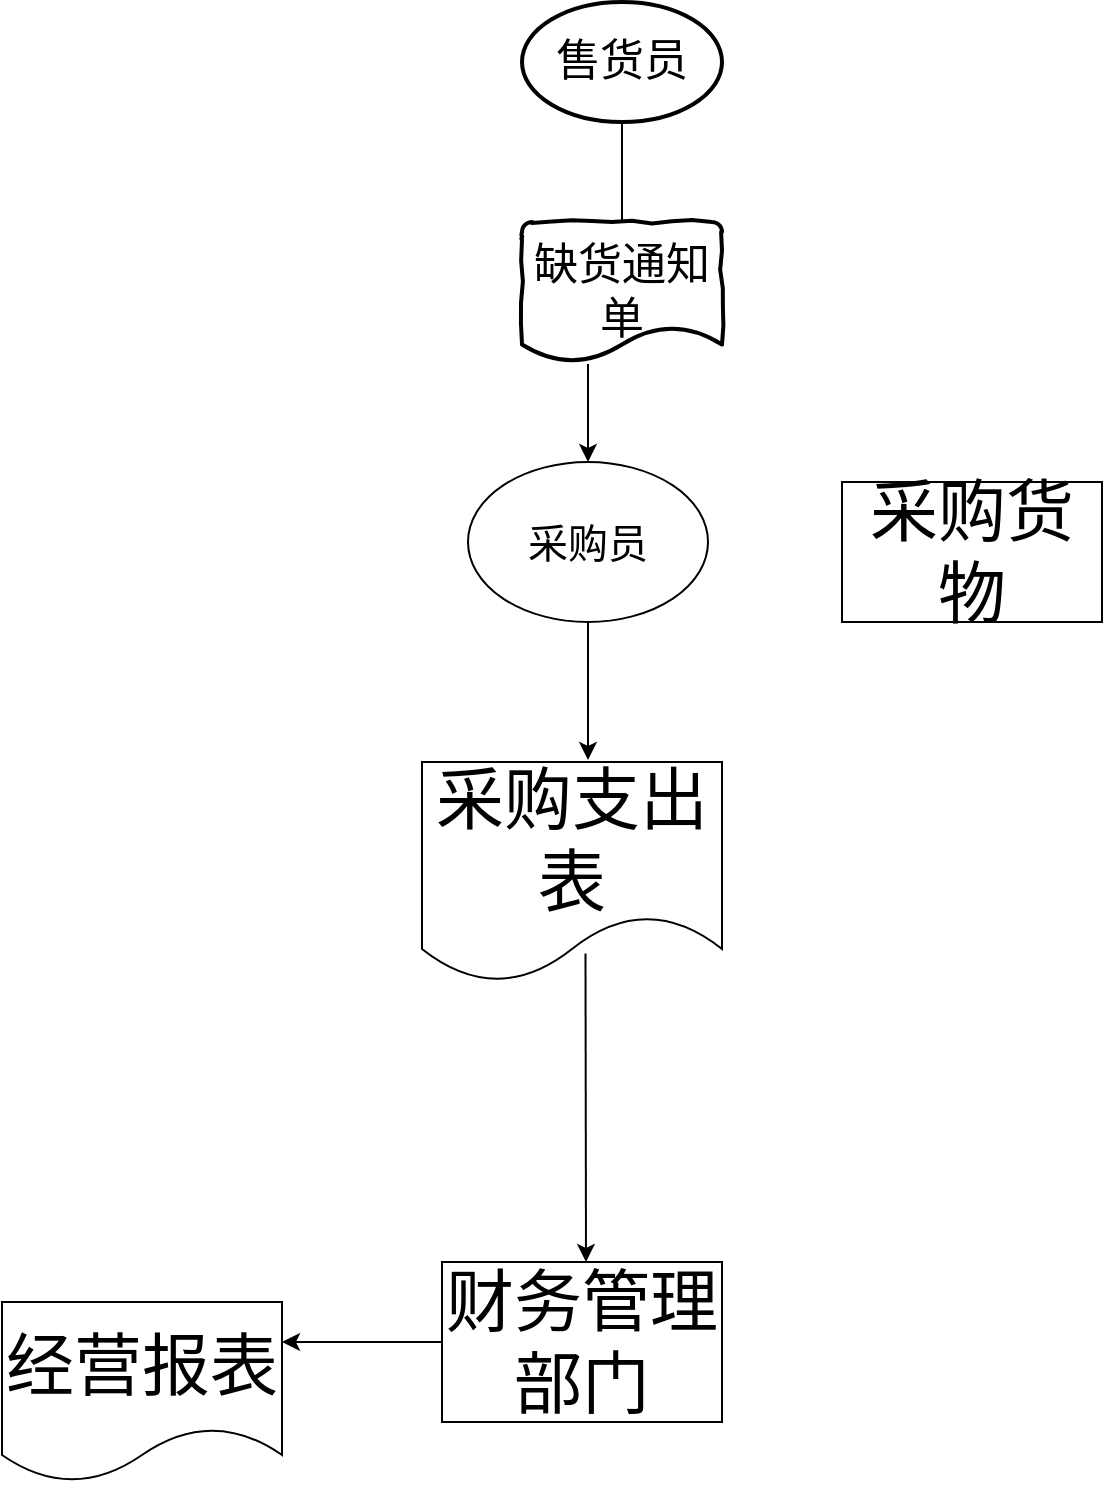 <mxfile version="13.1.14" type="github">
  <diagram id="dgweOMb2OnRxRg8GbKKn" name="Page-1">
    <mxGraphModel dx="1102" dy="614" grid="1" gridSize="10" guides="1" tooltips="1" connect="1" arrows="1" fold="1" page="1" pageScale="1" pageWidth="827" pageHeight="1169" math="0" shadow="0">
      <root>
        <mxCell id="0" />
        <mxCell id="1" parent="0" />
        <mxCell id="ukpTNPEMyfDQ02wlShxR-32" value="售货员" style="strokeWidth=2;html=1;shape=mxgraph.flowchart.start_1;whiteSpace=wrap;fontSize=22;align=center;" parent="1" vertex="1">
          <mxGeometry x="290" y="80" width="100" height="60" as="geometry" />
        </mxCell>
        <mxCell id="ukpTNPEMyfDQ02wlShxR-35" value="" style="endArrow=none;html=1;fontSize=22;" parent="1" edge="1">
          <mxGeometry width="50" height="50" relative="1" as="geometry">
            <mxPoint x="340" y="190" as="sourcePoint" />
            <mxPoint x="340" y="140" as="targetPoint" />
            <Array as="points" />
          </mxGeometry>
        </mxCell>
        <mxCell id="ukpTNPEMyfDQ02wlShxR-36" value="缺货通知单" style="strokeWidth=2;html=1;shape=mxgraph.flowchart.document2;whiteSpace=wrap;size=0.25;comic=1;fontSize=22;align=center;shadow=0;" parent="1" vertex="1">
          <mxGeometry x="290" y="190" width="100" height="70" as="geometry" />
        </mxCell>
        <mxCell id="QpaUhmHVZ8Dfnx4jF-VJ-1" value="" style="endArrow=classic;html=1;exitX=0.33;exitY=1.014;exitDx=0;exitDy=0;exitPerimeter=0;" parent="1" source="ukpTNPEMyfDQ02wlShxR-36" target="QpaUhmHVZ8Dfnx4jF-VJ-2" edge="1">
          <mxGeometry width="50" height="50" relative="1" as="geometry">
            <mxPoint x="530" y="330" as="sourcePoint" />
            <mxPoint x="323" y="350" as="targetPoint" />
          </mxGeometry>
        </mxCell>
        <mxCell id="QpaUhmHVZ8Dfnx4jF-VJ-2" value="&lt;font style=&quot;font-size: 20px&quot;&gt;采购员&lt;/font&gt;" style="ellipse;whiteSpace=wrap;html=1;" parent="1" vertex="1">
          <mxGeometry x="263" y="310" width="120" height="80" as="geometry" />
        </mxCell>
        <mxCell id="QpaUhmHVZ8Dfnx4jF-VJ-10" value="采购支出表" style="shape=document;whiteSpace=wrap;html=1;boundedLbl=1;fontSize=34;" parent="1" vertex="1">
          <mxGeometry x="240" y="460" width="150" height="110" as="geometry" />
        </mxCell>
        <mxCell id="QpaUhmHVZ8Dfnx4jF-VJ-11" value="" style="endArrow=classic;html=1;fontSize=34;exitX=0.5;exitY=1;exitDx=0;exitDy=0;" parent="1" source="QpaUhmHVZ8Dfnx4jF-VJ-2" edge="1">
          <mxGeometry width="50" height="50" relative="1" as="geometry">
            <mxPoint x="880" y="240" as="sourcePoint" />
            <mxPoint x="323" y="459" as="targetPoint" />
            <Array as="points" />
          </mxGeometry>
        </mxCell>
        <mxCell id="QpaUhmHVZ8Dfnx4jF-VJ-12" value="" style="endArrow=classic;html=1;fontSize=34;exitX=0.545;exitY=0.871;exitDx=0;exitDy=0;exitPerimeter=0;" parent="1" source="QpaUhmHVZ8Dfnx4jF-VJ-10" edge="1">
          <mxGeometry width="50" height="50" relative="1" as="geometry">
            <mxPoint x="330" y="620" as="sourcePoint" />
            <mxPoint x="322" y="710" as="targetPoint" />
          </mxGeometry>
        </mxCell>
        <mxCell id="QpaUhmHVZ8Dfnx4jF-VJ-18" value="" style="edgeStyle=orthogonalEdgeStyle;rounded=0;orthogonalLoop=1;jettySize=auto;html=1;fontSize=34;" parent="1" source="QpaUhmHVZ8Dfnx4jF-VJ-13" edge="1">
          <mxGeometry relative="1" as="geometry">
            <mxPoint x="170" y="750" as="targetPoint" />
          </mxGeometry>
        </mxCell>
        <mxCell id="QpaUhmHVZ8Dfnx4jF-VJ-13" value="财务管理部门" style="rounded=0;whiteSpace=wrap;html=1;fontSize=34;" parent="1" vertex="1">
          <mxGeometry x="250" y="710" width="140" height="80" as="geometry" />
        </mxCell>
        <mxCell id="QpaUhmHVZ8Dfnx4jF-VJ-19" value="经营报表" style="shape=document;whiteSpace=wrap;html=1;boundedLbl=1;fontSize=34;" parent="1" vertex="1">
          <mxGeometry x="30" y="730" width="140" height="90" as="geometry" />
        </mxCell>
        <mxCell id="QpaUhmHVZ8Dfnx4jF-VJ-20" value="采购货物" style="rounded=0;whiteSpace=wrap;html=1;fontSize=34;" parent="1" vertex="1">
          <mxGeometry x="450" y="320" width="130" height="70" as="geometry" />
        </mxCell>
      </root>
    </mxGraphModel>
  </diagram>
</mxfile>
